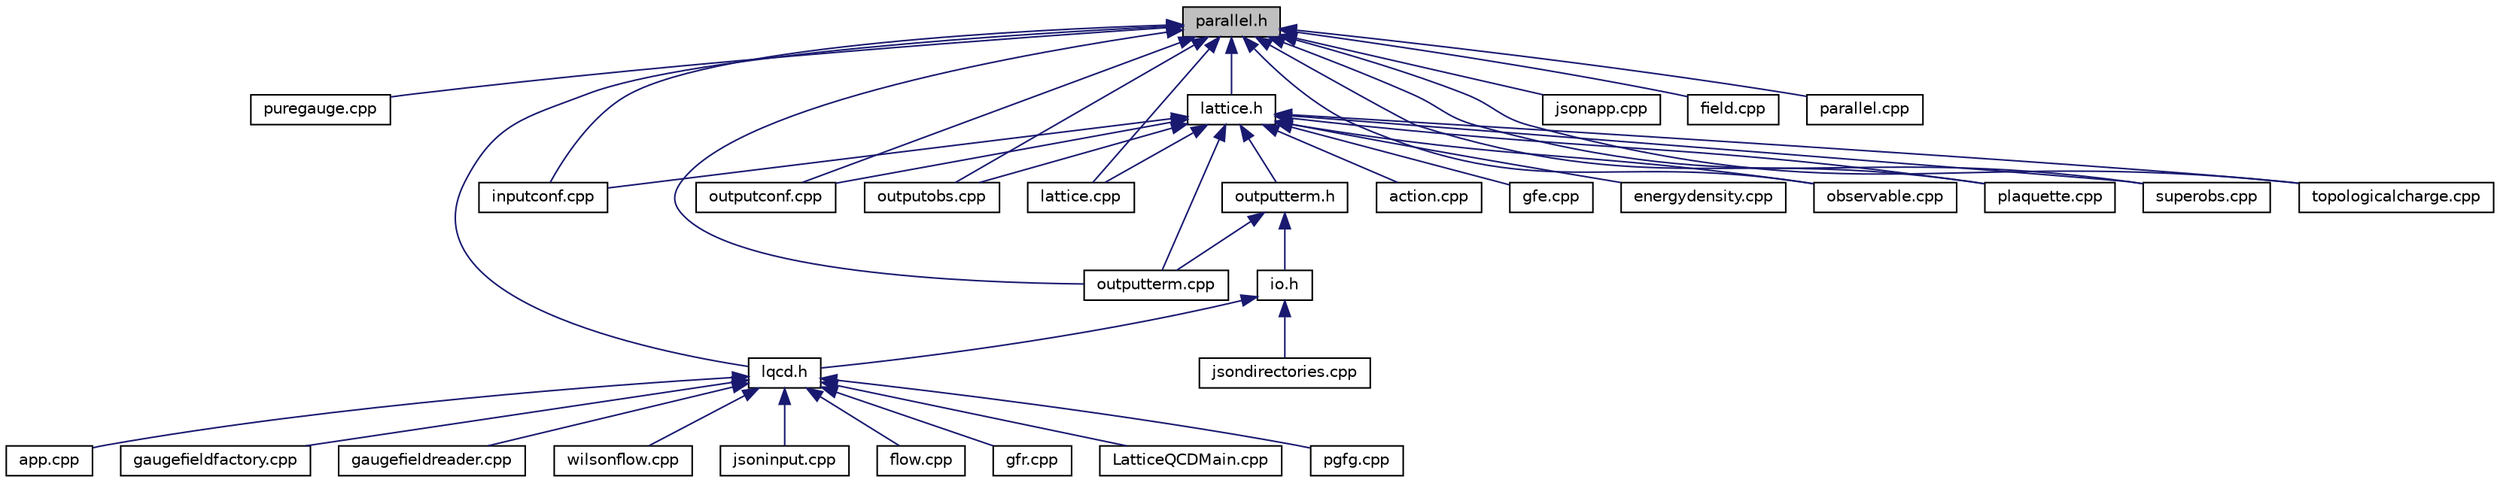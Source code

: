 digraph "parallel.h"
{
 // INTERACTIVE_SVG=YES
  edge [fontname="Helvetica",fontsize="10",labelfontname="Helvetica",labelfontsize="10"];
  node [fontname="Helvetica",fontsize="10",shape=record];
  Node1 [label="parallel.h",height=0.2,width=0.4,color="black", fillcolor="grey75", style="filled", fontcolor="black"];
  Node1 -> Node2 [dir="back",color="midnightblue",fontsize="10",style="solid",fontname="Helvetica"];
  Node2 [label="puregauge.cpp",height=0.2,width=0.4,color="black", fillcolor="white", style="filled",URL="$d6/dab/puregauge_8cpp_source.html"];
  Node1 -> Node3 [dir="back",color="midnightblue",fontsize="10",style="solid",fontname="Helvetica"];
  Node3 [label="inputconf.cpp",height=0.2,width=0.4,color="black", fillcolor="white", style="filled",URL="$d8/d1d/inputconf_8cpp_source.html"];
  Node1 -> Node4 [dir="back",color="midnightblue",fontsize="10",style="solid",fontname="Helvetica"];
  Node4 [label="jsonapp.cpp",height=0.2,width=0.4,color="black", fillcolor="white", style="filled",URL="$d1/dd7/jsonapp_8cpp_source.html"];
  Node1 -> Node5 [dir="back",color="midnightblue",fontsize="10",style="solid",fontname="Helvetica"];
  Node5 [label="outputconf.cpp",height=0.2,width=0.4,color="black", fillcolor="white", style="filled",URL="$d5/d4c/outputconf_8cpp.html"];
  Node1 -> Node6 [dir="back",color="midnightblue",fontsize="10",style="solid",fontname="Helvetica"];
  Node6 [label="outputobs.cpp",height=0.2,width=0.4,color="black", fillcolor="white", style="filled",URL="$d3/d3b/outputobs_8cpp_source.html"];
  Node1 -> Node7 [dir="back",color="midnightblue",fontsize="10",style="solid",fontname="Helvetica"];
  Node7 [label="outputterm.cpp",height=0.2,width=0.4,color="black", fillcolor="white", style="filled",URL="$df/d71/outputterm_8cpp_source.html"];
  Node1 -> Node8 [dir="back",color="midnightblue",fontsize="10",style="solid",fontname="Helvetica"];
  Node8 [label="field.cpp",height=0.2,width=0.4,color="black", fillcolor="white", style="filled",URL="$d4/dd0/field_8cpp_source.html"];
  Node1 -> Node9 [dir="back",color="midnightblue",fontsize="10",style="solid",fontname="Helvetica"];
  Node9 [label="lattice.cpp",height=0.2,width=0.4,color="black", fillcolor="white", style="filled",URL="$d5/dd0/lattice_8cpp_source.html"];
  Node1 -> Node10 [dir="back",color="midnightblue",fontsize="10",style="solid",fontname="Helvetica"];
  Node10 [label="observable.cpp",height=0.2,width=0.4,color="black", fillcolor="white", style="filled",URL="$dc/d2a/observable_8cpp_source.html"];
  Node1 -> Node11 [dir="back",color="midnightblue",fontsize="10",style="solid",fontname="Helvetica"];
  Node11 [label="plaquette.cpp",height=0.2,width=0.4,color="black", fillcolor="white", style="filled",URL="$df/da9/plaquette_8cpp_source.html"];
  Node1 -> Node12 [dir="back",color="midnightblue",fontsize="10",style="solid",fontname="Helvetica"];
  Node12 [label="superobs.cpp",height=0.2,width=0.4,color="black", fillcolor="white", style="filled",URL="$df/d69/superobs_8cpp_source.html"];
  Node1 -> Node13 [dir="back",color="midnightblue",fontsize="10",style="solid",fontname="Helvetica"];
  Node13 [label="topologicalcharge.cpp",height=0.2,width=0.4,color="black", fillcolor="white", style="filled",URL="$d7/dee/topologicalcharge_8cpp_source.html"];
  Node1 -> Node14 [dir="back",color="midnightblue",fontsize="10",style="solid",fontname="Helvetica"];
  Node14 [label="parallel.cpp",height=0.2,width=0.4,color="black", fillcolor="white", style="filled",URL="$dc/d63/parallel_8cpp_source.html"];
  Node1 -> Node15 [dir="back",color="midnightblue",fontsize="10",style="solid",fontname="Helvetica"];
  Node15 [label="lqcd.h",height=0.2,width=0.4,color="black", fillcolor="white", style="filled",URL="$d7/de6/lqcd_8h.html",tooltip="Main include file for all headers. "];
  Node15 -> Node16 [dir="back",color="midnightblue",fontsize="10",style="solid",fontname="Helvetica"];
  Node16 [label="app.cpp",height=0.2,width=0.4,color="black", fillcolor="white", style="filled",URL="$d5/df2/app_8cpp.html",tooltip="Contains the implementation of the App prototype class methods. "];
  Node15 -> Node17 [dir="back",color="midnightblue",fontsize="10",style="solid",fontname="Helvetica"];
  Node17 [label="gaugefieldfactory.cpp",height=0.2,width=0.4,color="black", fillcolor="white", style="filled",URL="$da/d93/gaugefieldfactory_8cpp.html",tooltip="Contains the implementation of the GaugeFieldFactory class methods. "];
  Node15 -> Node18 [dir="back",color="midnightblue",fontsize="10",style="solid",fontname="Helvetica"];
  Node18 [label="gaugefieldreader.cpp",height=0.2,width=0.4,color="black", fillcolor="white", style="filled",URL="$d8/d9a/gaugefieldreader_8cpp.html",tooltip="Contains the implementation of the GaugeFieldReader class methods. "];
  Node15 -> Node19 [dir="back",color="midnightblue",fontsize="10",style="solid",fontname="Helvetica"];
  Node19 [label="wilsonflow.cpp",height=0.2,width=0.4,color="black", fillcolor="white", style="filled",URL="$db/d0e/wilsonflow_8cpp.html",tooltip="Contains the implementation of the WilsonFlow class methods. "];
  Node15 -> Node20 [dir="back",color="midnightblue",fontsize="10",style="solid",fontname="Helvetica"];
  Node20 [label="jsoninput.cpp",height=0.2,width=0.4,color="black", fillcolor="white", style="filled",URL="$da/d6f/jsoninput_8cpp_source.html"];
  Node15 -> Node21 [dir="back",color="midnightblue",fontsize="10",style="solid",fontname="Helvetica"];
  Node21 [label="flow.cpp",height=0.2,width=0.4,color="black", fillcolor="white", style="filled",URL="$d5/d89/flow_8cpp_source.html"];
  Node15 -> Node22 [dir="back",color="midnightblue",fontsize="10",style="solid",fontname="Helvetica"];
  Node22 [label="gfr.cpp",height=0.2,width=0.4,color="black", fillcolor="white", style="filled",URL="$db/d36/gfr_8cpp_source.html"];
  Node15 -> Node23 [dir="back",color="midnightblue",fontsize="10",style="solid",fontname="Helvetica"];
  Node23 [label="LatticeQCDMain.cpp",height=0.2,width=0.4,color="black", fillcolor="white", style="filled",URL="$dd/dc4/LatticeQCDMain_8cpp_source.html"];
  Node15 -> Node24 [dir="back",color="midnightblue",fontsize="10",style="solid",fontname="Helvetica"];
  Node24 [label="pgfg.cpp",height=0.2,width=0.4,color="black", fillcolor="white", style="filled",URL="$d5/d04/pgfg_8cpp_source.html"];
  Node1 -> Node25 [dir="back",color="midnightblue",fontsize="10",style="solid",fontname="Helvetica"];
  Node25 [label="lattice.h",height=0.2,width=0.4,color="black", fillcolor="white", style="filled",URL="$da/de0/lattice_8h.html",tooltip="Contains the definition of the Lattice class. "];
  Node25 -> Node26 [dir="back",color="midnightblue",fontsize="10",style="solid",fontname="Helvetica"];
  Node26 [label="action.cpp",height=0.2,width=0.4,color="black", fillcolor="white", style="filled",URL="$d1/d83/action_8cpp_source.html"];
  Node25 -> Node3 [dir="back",color="midnightblue",fontsize="10",style="solid",fontname="Helvetica"];
  Node25 -> Node5 [dir="back",color="midnightblue",fontsize="10",style="solid",fontname="Helvetica"];
  Node25 -> Node6 [dir="back",color="midnightblue",fontsize="10",style="solid",fontname="Helvetica"];
  Node25 -> Node7 [dir="back",color="midnightblue",fontsize="10",style="solid",fontname="Helvetica"];
  Node25 -> Node27 [dir="back",color="midnightblue",fontsize="10",style="solid",fontname="Helvetica"];
  Node27 [label="gfe.cpp",height=0.2,width=0.4,color="black", fillcolor="white", style="filled",URL="$dc/d84/gfe_8cpp_source.html"];
  Node25 -> Node9 [dir="back",color="midnightblue",fontsize="10",style="solid",fontname="Helvetica"];
  Node25 -> Node28 [dir="back",color="midnightblue",fontsize="10",style="solid",fontname="Helvetica"];
  Node28 [label="energydensity.cpp",height=0.2,width=0.4,color="black", fillcolor="white", style="filled",URL="$d7/dfc/energydensity_8cpp_source.html"];
  Node25 -> Node10 [dir="back",color="midnightblue",fontsize="10",style="solid",fontname="Helvetica"];
  Node25 -> Node11 [dir="back",color="midnightblue",fontsize="10",style="solid",fontname="Helvetica"];
  Node25 -> Node12 [dir="back",color="midnightblue",fontsize="10",style="solid",fontname="Helvetica"];
  Node25 -> Node13 [dir="back",color="midnightblue",fontsize="10",style="solid",fontname="Helvetica"];
  Node25 -> Node29 [dir="back",color="midnightblue",fontsize="10",style="solid",fontname="Helvetica"];
  Node29 [label="outputterm.h",height=0.2,width=0.4,color="black", fillcolor="white", style="filled",URL="$dc/d00/outputterm_8h.html",tooltip="Contains classes for output to standard command line interface. "];
  Node29 -> Node7 [dir="back",color="midnightblue",fontsize="10",style="solid",fontname="Helvetica"];
  Node29 -> Node30 [dir="back",color="midnightblue",fontsize="10",style="solid",fontname="Helvetica"];
  Node30 [label="io.h",height=0.2,width=0.4,color="black", fillcolor="white", style="filled",URL="$dc/dac/io_8h.html",tooltip="Main include file for input output related headers. "];
  Node30 -> Node31 [dir="back",color="midnightblue",fontsize="10",style="solid",fontname="Helvetica"];
  Node31 [label="jsondirectories.cpp",height=0.2,width=0.4,color="black", fillcolor="white", style="filled",URL="$d6/d64/jsondirectories_8cpp_source.html"];
  Node30 -> Node15 [dir="back",color="midnightblue",fontsize="10",style="solid",fontname="Helvetica"];
}
